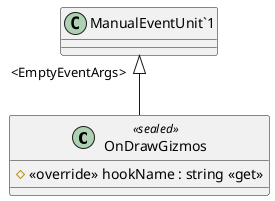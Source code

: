 @startuml
class OnDrawGizmos <<sealed>> {
    # <<override>> hookName : string <<get>>
}
"ManualEventUnit`1" "<EmptyEventArgs>" <|-- OnDrawGizmos
@enduml
